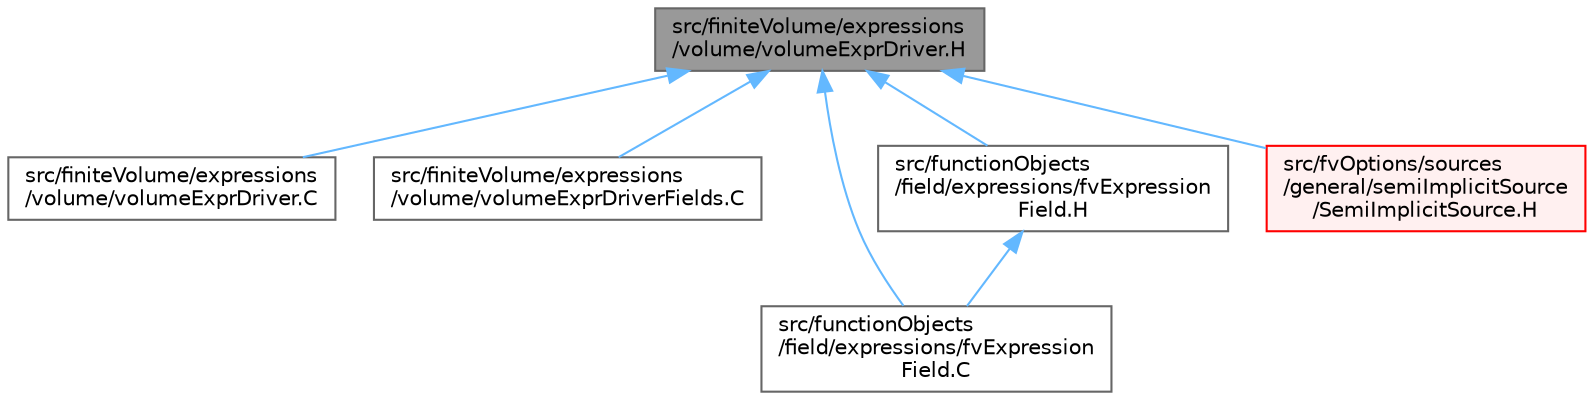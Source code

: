 digraph "src/finiteVolume/expressions/volume/volumeExprDriver.H"
{
 // LATEX_PDF_SIZE
  bgcolor="transparent";
  edge [fontname=Helvetica,fontsize=10,labelfontname=Helvetica,labelfontsize=10];
  node [fontname=Helvetica,fontsize=10,shape=box,height=0.2,width=0.4];
  Node1 [id="Node000001",label="src/finiteVolume/expressions\l/volume/volumeExprDriver.H",height=0.2,width=0.4,color="gray40", fillcolor="grey60", style="filled", fontcolor="black",tooltip=" "];
  Node1 -> Node2 [id="edge1_Node000001_Node000002",dir="back",color="steelblue1",style="solid",tooltip=" "];
  Node2 [id="Node000002",label="src/finiteVolume/expressions\l/volume/volumeExprDriver.C",height=0.2,width=0.4,color="grey40", fillcolor="white", style="filled",URL="$volumeExprDriver_8C.html",tooltip=" "];
  Node1 -> Node3 [id="edge2_Node000001_Node000003",dir="back",color="steelblue1",style="solid",tooltip=" "];
  Node3 [id="Node000003",label="src/finiteVolume/expressions\l/volume/volumeExprDriverFields.C",height=0.2,width=0.4,color="grey40", fillcolor="white", style="filled",URL="$volumeExprDriverFields_8C.html",tooltip=" "];
  Node1 -> Node4 [id="edge3_Node000001_Node000004",dir="back",color="steelblue1",style="solid",tooltip=" "];
  Node4 [id="Node000004",label="src/functionObjects\l/field/expressions/fvExpression\lField.C",height=0.2,width=0.4,color="grey40", fillcolor="white", style="filled",URL="$fvExpressionField_8C.html",tooltip=" "];
  Node1 -> Node5 [id="edge4_Node000001_Node000005",dir="back",color="steelblue1",style="solid",tooltip=" "];
  Node5 [id="Node000005",label="src/functionObjects\l/field/expressions/fvExpression\lField.H",height=0.2,width=0.4,color="grey40", fillcolor="white", style="filled",URL="$fvExpressionField_8H.html",tooltip=" "];
  Node5 -> Node4 [id="edge5_Node000005_Node000004",dir="back",color="steelblue1",style="solid",tooltip=" "];
  Node1 -> Node6 [id="edge6_Node000001_Node000006",dir="back",color="steelblue1",style="solid",tooltip=" "];
  Node6 [id="Node000006",label="src/fvOptions/sources\l/general/semiImplicitSource\l/SemiImplicitSource.H",height=0.2,width=0.4,color="red", fillcolor="#FFF0F0", style="filled",URL="$SemiImplicitSource_8H.html",tooltip=" "];
}
